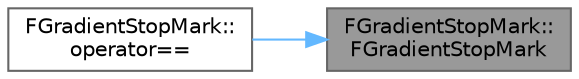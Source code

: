 digraph "FGradientStopMark::FGradientStopMark"
{
 // INTERACTIVE_SVG=YES
 // LATEX_PDF_SIZE
  bgcolor="transparent";
  edge [fontname=Helvetica,fontsize=10,labelfontname=Helvetica,labelfontsize=10];
  node [fontname=Helvetica,fontsize=10,shape=box,height=0.2,width=0.4];
  rankdir="RL";
  Node1 [id="Node000001",label="FGradientStopMark::\lFGradientStopMark",height=0.2,width=0.4,color="gray40", fillcolor="grey60", style="filled", fontcolor="black",tooltip=" "];
  Node1 -> Node2 [id="edge1_Node000001_Node000002",dir="back",color="steelblue1",style="solid",tooltip=" "];
  Node2 [id="Node000002",label="FGradientStopMark::\loperator==",height=0.2,width=0.4,color="grey40", fillcolor="white", style="filled",URL="$de/d6f/structFGradientStopMark.html#ad1d684a230c2a35a3eef1b37042bd363",tooltip=" "];
}
